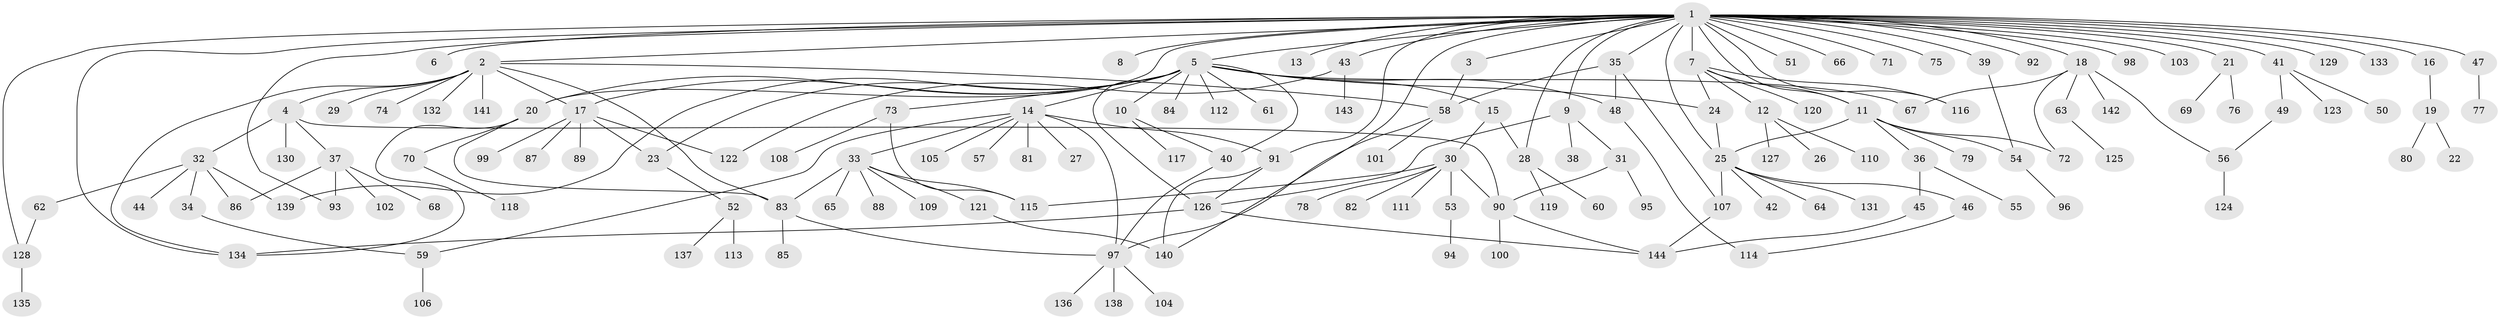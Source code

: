 // coarse degree distribution, {2: 0.06976744186046512, 1: 0.8372093023255814, 7: 0.023255813953488372, 17: 0.023255813953488372, 23: 0.023255813953488372, 3: 0.023255813953488372}
// Generated by graph-tools (version 1.1) at 2025/51/03/04/25 21:51:48]
// undirected, 144 vertices, 188 edges
graph export_dot {
graph [start="1"]
  node [color=gray90,style=filled];
  1;
  2;
  3;
  4;
  5;
  6;
  7;
  8;
  9;
  10;
  11;
  12;
  13;
  14;
  15;
  16;
  17;
  18;
  19;
  20;
  21;
  22;
  23;
  24;
  25;
  26;
  27;
  28;
  29;
  30;
  31;
  32;
  33;
  34;
  35;
  36;
  37;
  38;
  39;
  40;
  41;
  42;
  43;
  44;
  45;
  46;
  47;
  48;
  49;
  50;
  51;
  52;
  53;
  54;
  55;
  56;
  57;
  58;
  59;
  60;
  61;
  62;
  63;
  64;
  65;
  66;
  67;
  68;
  69;
  70;
  71;
  72;
  73;
  74;
  75;
  76;
  77;
  78;
  79;
  80;
  81;
  82;
  83;
  84;
  85;
  86;
  87;
  88;
  89;
  90;
  91;
  92;
  93;
  94;
  95;
  96;
  97;
  98;
  99;
  100;
  101;
  102;
  103;
  104;
  105;
  106;
  107;
  108;
  109;
  110;
  111;
  112;
  113;
  114;
  115;
  116;
  117;
  118;
  119;
  120;
  121;
  122;
  123;
  124;
  125;
  126;
  127;
  128;
  129;
  130;
  131;
  132;
  133;
  134;
  135;
  136;
  137;
  138;
  139;
  140;
  141;
  142;
  143;
  144;
  1 -- 2;
  1 -- 3;
  1 -- 5;
  1 -- 6;
  1 -- 7;
  1 -- 8;
  1 -- 9;
  1 -- 11;
  1 -- 13;
  1 -- 16;
  1 -- 18;
  1 -- 20;
  1 -- 21;
  1 -- 25;
  1 -- 28;
  1 -- 35;
  1 -- 39;
  1 -- 41;
  1 -- 43;
  1 -- 47;
  1 -- 51;
  1 -- 66;
  1 -- 71;
  1 -- 75;
  1 -- 91;
  1 -- 92;
  1 -- 93;
  1 -- 98;
  1 -- 103;
  1 -- 116;
  1 -- 128;
  1 -- 129;
  1 -- 133;
  1 -- 134;
  1 -- 140;
  2 -- 4;
  2 -- 17;
  2 -- 29;
  2 -- 58;
  2 -- 74;
  2 -- 83;
  2 -- 132;
  2 -- 134;
  2 -- 141;
  3 -- 58;
  4 -- 32;
  4 -- 37;
  4 -- 90;
  4 -- 130;
  5 -- 10;
  5 -- 14;
  5 -- 15;
  5 -- 17;
  5 -- 20;
  5 -- 23;
  5 -- 24;
  5 -- 40;
  5 -- 48;
  5 -- 61;
  5 -- 67;
  5 -- 73;
  5 -- 84;
  5 -- 112;
  5 -- 126;
  5 -- 139;
  7 -- 11;
  7 -- 12;
  7 -- 24;
  7 -- 116;
  7 -- 120;
  9 -- 31;
  9 -- 38;
  9 -- 126;
  10 -- 40;
  10 -- 117;
  11 -- 25;
  11 -- 36;
  11 -- 54;
  11 -- 72;
  11 -- 79;
  12 -- 26;
  12 -- 110;
  12 -- 127;
  14 -- 27;
  14 -- 33;
  14 -- 57;
  14 -- 59;
  14 -- 81;
  14 -- 91;
  14 -- 97;
  14 -- 105;
  15 -- 28;
  15 -- 30;
  16 -- 19;
  17 -- 23;
  17 -- 87;
  17 -- 89;
  17 -- 99;
  17 -- 122;
  18 -- 56;
  18 -- 63;
  18 -- 67;
  18 -- 72;
  18 -- 142;
  19 -- 22;
  19 -- 80;
  20 -- 70;
  20 -- 83;
  20 -- 134;
  21 -- 69;
  21 -- 76;
  23 -- 52;
  24 -- 25;
  25 -- 42;
  25 -- 46;
  25 -- 64;
  25 -- 107;
  25 -- 131;
  28 -- 60;
  28 -- 119;
  30 -- 53;
  30 -- 78;
  30 -- 82;
  30 -- 90;
  30 -- 111;
  30 -- 115;
  31 -- 90;
  31 -- 95;
  32 -- 34;
  32 -- 44;
  32 -- 62;
  32 -- 86;
  32 -- 139;
  33 -- 65;
  33 -- 83;
  33 -- 88;
  33 -- 109;
  33 -- 115;
  33 -- 121;
  34 -- 59;
  35 -- 48;
  35 -- 58;
  35 -- 107;
  36 -- 45;
  36 -- 55;
  37 -- 68;
  37 -- 86;
  37 -- 93;
  37 -- 102;
  39 -- 54;
  40 -- 97;
  41 -- 49;
  41 -- 50;
  41 -- 123;
  43 -- 122;
  43 -- 143;
  45 -- 144;
  46 -- 114;
  47 -- 77;
  48 -- 114;
  49 -- 56;
  52 -- 113;
  52 -- 137;
  53 -- 94;
  54 -- 96;
  56 -- 124;
  58 -- 97;
  58 -- 101;
  59 -- 106;
  62 -- 128;
  63 -- 125;
  70 -- 118;
  73 -- 108;
  73 -- 115;
  83 -- 85;
  83 -- 97;
  90 -- 100;
  90 -- 144;
  91 -- 126;
  91 -- 140;
  97 -- 104;
  97 -- 136;
  97 -- 138;
  107 -- 144;
  121 -- 140;
  126 -- 134;
  126 -- 144;
  128 -- 135;
}
